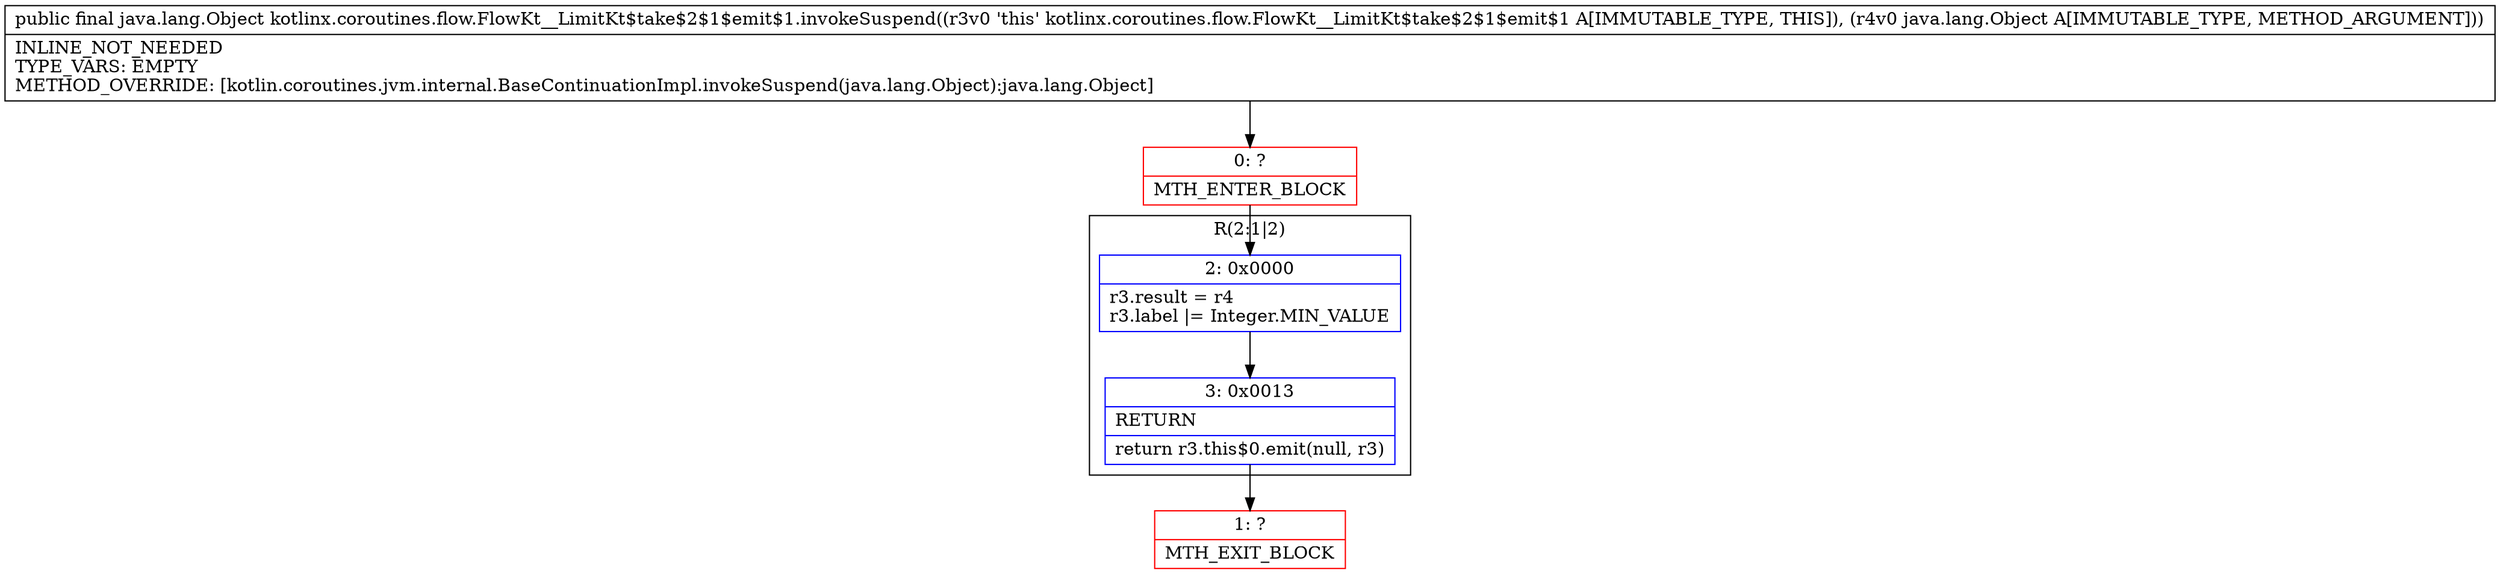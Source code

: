 digraph "CFG forkotlinx.coroutines.flow.FlowKt__LimitKt$take$2$1$emit$1.invokeSuspend(Ljava\/lang\/Object;)Ljava\/lang\/Object;" {
subgraph cluster_Region_662097931 {
label = "R(2:1|2)";
node [shape=record,color=blue];
Node_2 [shape=record,label="{2\:\ 0x0000|r3.result = r4\lr3.label \|= Integer.MIN_VALUE\l}"];
Node_3 [shape=record,label="{3\:\ 0x0013|RETURN\l|return r3.this$0.emit(null, r3)\l}"];
}
Node_0 [shape=record,color=red,label="{0\:\ ?|MTH_ENTER_BLOCK\l}"];
Node_1 [shape=record,color=red,label="{1\:\ ?|MTH_EXIT_BLOCK\l}"];
MethodNode[shape=record,label="{public final java.lang.Object kotlinx.coroutines.flow.FlowKt__LimitKt$take$2$1$emit$1.invokeSuspend((r3v0 'this' kotlinx.coroutines.flow.FlowKt__LimitKt$take$2$1$emit$1 A[IMMUTABLE_TYPE, THIS]), (r4v0 java.lang.Object A[IMMUTABLE_TYPE, METHOD_ARGUMENT]))  | INLINE_NOT_NEEDED\lTYPE_VARS: EMPTY\lMETHOD_OVERRIDE: [kotlin.coroutines.jvm.internal.BaseContinuationImpl.invokeSuspend(java.lang.Object):java.lang.Object]\l}"];
MethodNode -> Node_0;Node_2 -> Node_3;
Node_3 -> Node_1;
Node_0 -> Node_2;
}

